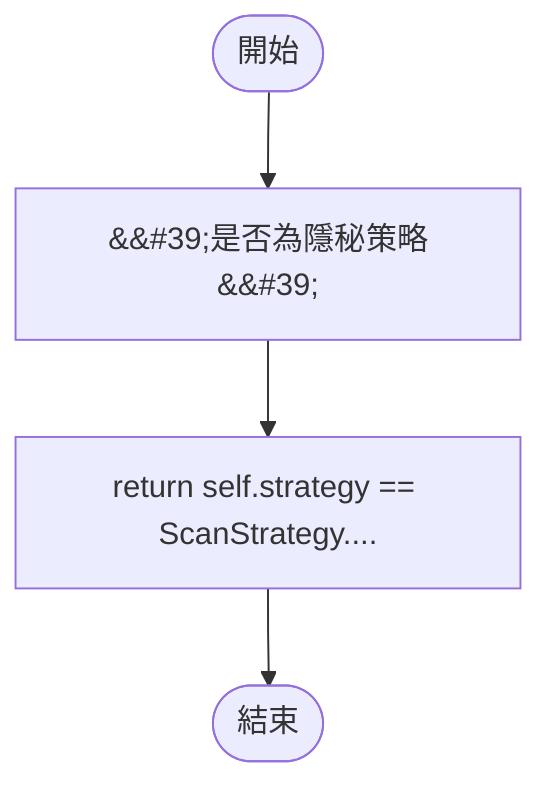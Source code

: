 flowchart TB
    n1([開始])
    n2([結束])
    n3[&amp;&#35;39;是否為隱秘策略&amp;&#35;39;]
    n4[return self.strategy == ScanStrategy....]
    n1 --> n3
    n3 --> n4
    n4 --> n2